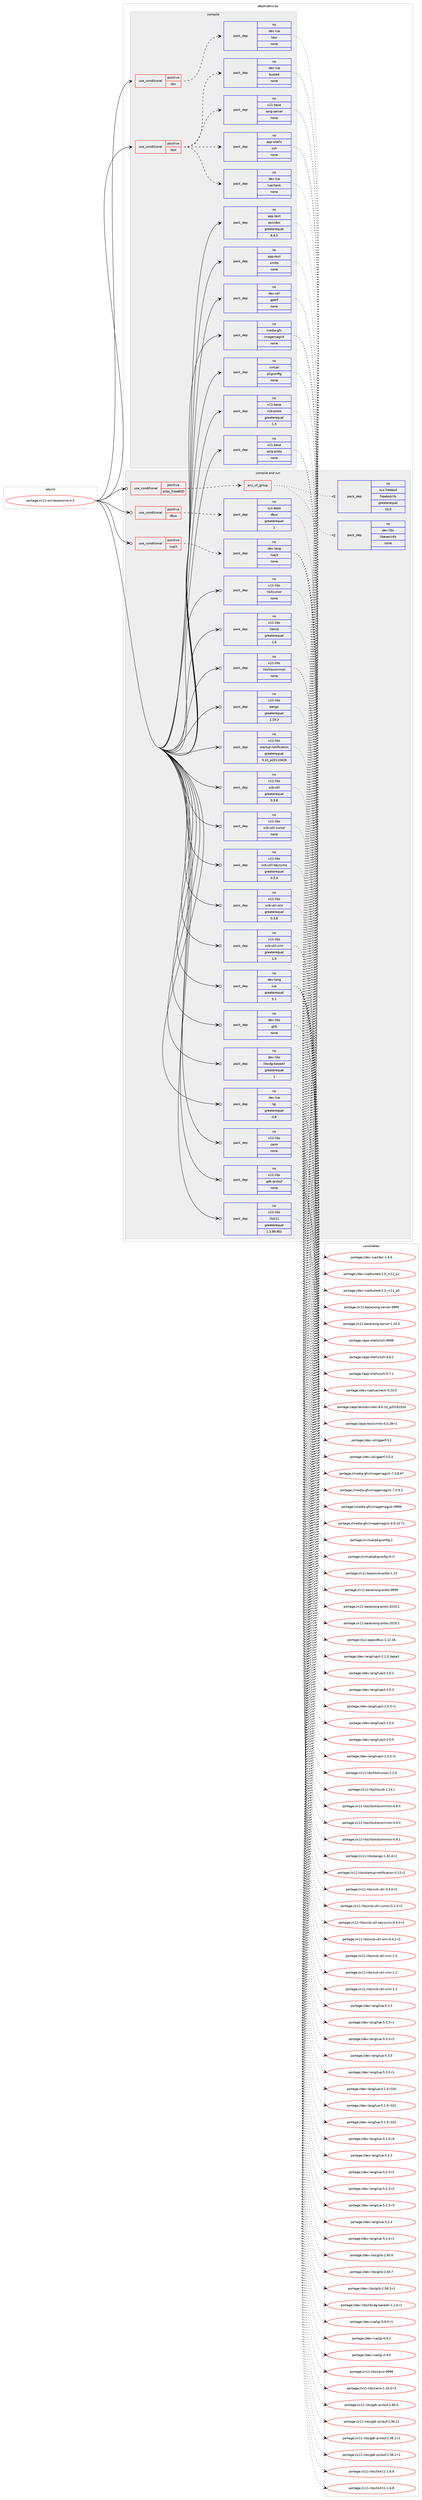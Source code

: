 digraph prolog {

# *************
# Graph options
# *************

newrank=true;
concentrate=true;
compound=true;
graph [rankdir=LR,fontname=Helvetica,fontsize=10,ranksep=1.5];#, ranksep=2.5, nodesep=0.2];
edge  [arrowhead=vee];
node  [fontname=Helvetica,fontsize=10];

# **********
# The ebuild
# **********

subgraph cluster_leftcol {
color=gray;
rank=same;
label=<<i>ebuild</i>>;
id [label="portage://x11-wm/awesome-4.3", color=red, width=4, href="../x11-wm/awesome-4.3.svg"];
}

# ****************
# The dependencies
# ****************

subgraph cluster_midcol {
color=gray;
label=<<i>dependencies</i>>;
subgraph cluster_compile {
fillcolor="#eeeeee";
style=filled;
label=<<i>compile</i>>;
subgraph cond109063 {
dependency458870 [label=<<TABLE BORDER="0" CELLBORDER="1" CELLSPACING="0" CELLPADDING="4"><TR><TD ROWSPAN="3" CELLPADDING="10">use_conditional</TD></TR><TR><TD>positive</TD></TR><TR><TD>doc</TD></TR></TABLE>>, shape=none, color=red];
subgraph pack341485 {
dependency458871 [label=<<TABLE BORDER="0" CELLBORDER="1" CELLSPACING="0" CELLPADDING="4" WIDTH="220"><TR><TD ROWSPAN="6" CELLPADDING="30">pack_dep</TD></TR><TR><TD WIDTH="110">no</TD></TR><TR><TD>dev-lua</TD></TR><TR><TD>ldoc</TD></TR><TR><TD>none</TD></TR><TR><TD></TD></TR></TABLE>>, shape=none, color=blue];
}
dependency458870:e -> dependency458871:w [weight=20,style="dashed",arrowhead="vee"];
}
id:e -> dependency458870:w [weight=20,style="solid",arrowhead="vee"];
subgraph cond109064 {
dependency458872 [label=<<TABLE BORDER="0" CELLBORDER="1" CELLSPACING="0" CELLPADDING="4"><TR><TD ROWSPAN="3" CELLPADDING="10">use_conditional</TD></TR><TR><TD>positive</TD></TR><TR><TD>test</TD></TR></TABLE>>, shape=none, color=red];
subgraph pack341486 {
dependency458873 [label=<<TABLE BORDER="0" CELLBORDER="1" CELLSPACING="0" CELLPADDING="4" WIDTH="220"><TR><TD ROWSPAN="6" CELLPADDING="30">pack_dep</TD></TR><TR><TD WIDTH="110">no</TD></TR><TR><TD>app-shells</TD></TR><TR><TD>zsh</TD></TR><TR><TD>none</TD></TR><TR><TD></TD></TR></TABLE>>, shape=none, color=blue];
}
dependency458872:e -> dependency458873:w [weight=20,style="dashed",arrowhead="vee"];
subgraph pack341487 {
dependency458874 [label=<<TABLE BORDER="0" CELLBORDER="1" CELLSPACING="0" CELLPADDING="4" WIDTH="220"><TR><TD ROWSPAN="6" CELLPADDING="30">pack_dep</TD></TR><TR><TD WIDTH="110">no</TD></TR><TR><TD>x11-base</TD></TR><TR><TD>xorg-server</TD></TR><TR><TD>none</TD></TR><TR><TD></TD></TR></TABLE>>, shape=none, color=blue];
}
dependency458872:e -> dependency458874:w [weight=20,style="dashed",arrowhead="vee"];
subgraph pack341488 {
dependency458875 [label=<<TABLE BORDER="0" CELLBORDER="1" CELLSPACING="0" CELLPADDING="4" WIDTH="220"><TR><TD ROWSPAN="6" CELLPADDING="30">pack_dep</TD></TR><TR><TD WIDTH="110">no</TD></TR><TR><TD>dev-lua</TD></TR><TR><TD>busted</TD></TR><TR><TD>none</TD></TR><TR><TD></TD></TR></TABLE>>, shape=none, color=blue];
}
dependency458872:e -> dependency458875:w [weight=20,style="dashed",arrowhead="vee"];
subgraph pack341489 {
dependency458876 [label=<<TABLE BORDER="0" CELLBORDER="1" CELLSPACING="0" CELLPADDING="4" WIDTH="220"><TR><TD ROWSPAN="6" CELLPADDING="30">pack_dep</TD></TR><TR><TD WIDTH="110">no</TD></TR><TR><TD>dev-lua</TD></TR><TR><TD>luacheck</TD></TR><TR><TD>none</TD></TR><TR><TD></TD></TR></TABLE>>, shape=none, color=blue];
}
dependency458872:e -> dependency458876:w [weight=20,style="dashed",arrowhead="vee"];
}
id:e -> dependency458872:w [weight=20,style="solid",arrowhead="vee"];
subgraph pack341490 {
dependency458877 [label=<<TABLE BORDER="0" CELLBORDER="1" CELLSPACING="0" CELLPADDING="4" WIDTH="220"><TR><TD ROWSPAN="6" CELLPADDING="30">pack_dep</TD></TR><TR><TD WIDTH="110">no</TD></TR><TR><TD>app-text</TD></TR><TR><TD>asciidoc</TD></TR><TR><TD>greaterequal</TD></TR><TR><TD>8.4.5</TD></TR></TABLE>>, shape=none, color=blue];
}
id:e -> dependency458877:w [weight=20,style="solid",arrowhead="vee"];
subgraph pack341491 {
dependency458878 [label=<<TABLE BORDER="0" CELLBORDER="1" CELLSPACING="0" CELLPADDING="4" WIDTH="220"><TR><TD ROWSPAN="6" CELLPADDING="30">pack_dep</TD></TR><TR><TD WIDTH="110">no</TD></TR><TR><TD>app-text</TD></TR><TR><TD>xmlto</TD></TR><TR><TD>none</TD></TR><TR><TD></TD></TR></TABLE>>, shape=none, color=blue];
}
id:e -> dependency458878:w [weight=20,style="solid",arrowhead="vee"];
subgraph pack341492 {
dependency458879 [label=<<TABLE BORDER="0" CELLBORDER="1" CELLSPACING="0" CELLPADDING="4" WIDTH="220"><TR><TD ROWSPAN="6" CELLPADDING="30">pack_dep</TD></TR><TR><TD WIDTH="110">no</TD></TR><TR><TD>dev-util</TD></TR><TR><TD>gperf</TD></TR><TR><TD>none</TD></TR><TR><TD></TD></TR></TABLE>>, shape=none, color=blue];
}
id:e -> dependency458879:w [weight=20,style="solid",arrowhead="vee"];
subgraph pack341493 {
dependency458880 [label=<<TABLE BORDER="0" CELLBORDER="1" CELLSPACING="0" CELLPADDING="4" WIDTH="220"><TR><TD ROWSPAN="6" CELLPADDING="30">pack_dep</TD></TR><TR><TD WIDTH="110">no</TD></TR><TR><TD>media-gfx</TD></TR><TR><TD>imagemagick</TD></TR><TR><TD>none</TD></TR><TR><TD></TD></TR></TABLE>>, shape=none, color=blue];
}
id:e -> dependency458880:w [weight=20,style="solid",arrowhead="vee"];
subgraph pack341494 {
dependency458881 [label=<<TABLE BORDER="0" CELLBORDER="1" CELLSPACING="0" CELLPADDING="4" WIDTH="220"><TR><TD ROWSPAN="6" CELLPADDING="30">pack_dep</TD></TR><TR><TD WIDTH="110">no</TD></TR><TR><TD>virtual</TD></TR><TR><TD>pkgconfig</TD></TR><TR><TD>none</TD></TR><TR><TD></TD></TR></TABLE>>, shape=none, color=blue];
}
id:e -> dependency458881:w [weight=20,style="solid",arrowhead="vee"];
subgraph pack341495 {
dependency458882 [label=<<TABLE BORDER="0" CELLBORDER="1" CELLSPACING="0" CELLPADDING="4" WIDTH="220"><TR><TD ROWSPAN="6" CELLPADDING="30">pack_dep</TD></TR><TR><TD WIDTH="110">no</TD></TR><TR><TD>x11-base</TD></TR><TR><TD>xcb-proto</TD></TR><TR><TD>greaterequal</TD></TR><TR><TD>1.5</TD></TR></TABLE>>, shape=none, color=blue];
}
id:e -> dependency458882:w [weight=20,style="solid",arrowhead="vee"];
subgraph pack341496 {
dependency458883 [label=<<TABLE BORDER="0" CELLBORDER="1" CELLSPACING="0" CELLPADDING="4" WIDTH="220"><TR><TD ROWSPAN="6" CELLPADDING="30">pack_dep</TD></TR><TR><TD WIDTH="110">no</TD></TR><TR><TD>x11-base</TD></TR><TR><TD>xorg-proto</TD></TR><TR><TD>none</TD></TR><TR><TD></TD></TR></TABLE>>, shape=none, color=blue];
}
id:e -> dependency458883:w [weight=20,style="solid",arrowhead="vee"];
}
subgraph cluster_compileandrun {
fillcolor="#eeeeee";
style=filled;
label=<<i>compile and run</i>>;
subgraph cond109065 {
dependency458884 [label=<<TABLE BORDER="0" CELLBORDER="1" CELLSPACING="0" CELLPADDING="4"><TR><TD ROWSPAN="3" CELLPADDING="10">use_conditional</TD></TR><TR><TD>positive</TD></TR><TR><TD>dbus</TD></TR></TABLE>>, shape=none, color=red];
subgraph pack341497 {
dependency458885 [label=<<TABLE BORDER="0" CELLBORDER="1" CELLSPACING="0" CELLPADDING="4" WIDTH="220"><TR><TD ROWSPAN="6" CELLPADDING="30">pack_dep</TD></TR><TR><TD WIDTH="110">no</TD></TR><TR><TD>sys-apps</TD></TR><TR><TD>dbus</TD></TR><TR><TD>greaterequal</TD></TR><TR><TD>1</TD></TR></TABLE>>, shape=none, color=blue];
}
dependency458884:e -> dependency458885:w [weight=20,style="dashed",arrowhead="vee"];
}
id:e -> dependency458884:w [weight=20,style="solid",arrowhead="odotvee"];
subgraph cond109066 {
dependency458886 [label=<<TABLE BORDER="0" CELLBORDER="1" CELLSPACING="0" CELLPADDING="4"><TR><TD ROWSPAN="3" CELLPADDING="10">use_conditional</TD></TR><TR><TD>positive</TD></TR><TR><TD>elibc_FreeBSD</TD></TR></TABLE>>, shape=none, color=red];
subgraph any8026 {
dependency458887 [label=<<TABLE BORDER="0" CELLBORDER="1" CELLSPACING="0" CELLPADDING="4"><TR><TD CELLPADDING="10">any_of_group</TD></TR></TABLE>>, shape=none, color=red];subgraph pack341498 {
dependency458888 [label=<<TABLE BORDER="0" CELLBORDER="1" CELLSPACING="0" CELLPADDING="4" WIDTH="220"><TR><TD ROWSPAN="6" CELLPADDING="30">pack_dep</TD></TR><TR><TD WIDTH="110">no</TD></TR><TR><TD>dev-libs</TD></TR><TR><TD>libexecinfo</TD></TR><TR><TD>none</TD></TR><TR><TD></TD></TR></TABLE>>, shape=none, color=blue];
}
dependency458887:e -> dependency458888:w [weight=20,style="dotted",arrowhead="oinv"];
subgraph pack341499 {
dependency458889 [label=<<TABLE BORDER="0" CELLBORDER="1" CELLSPACING="0" CELLPADDING="4" WIDTH="220"><TR><TD ROWSPAN="6" CELLPADDING="30">pack_dep</TD></TR><TR><TD WIDTH="110">no</TD></TR><TR><TD>sys-freebsd</TD></TR><TR><TD>freebsd-lib</TD></TR><TR><TD>greaterequal</TD></TR><TR><TD>10.0</TD></TR></TABLE>>, shape=none, color=blue];
}
dependency458887:e -> dependency458889:w [weight=20,style="dotted",arrowhead="oinv"];
}
dependency458886:e -> dependency458887:w [weight=20,style="dashed",arrowhead="vee"];
}
id:e -> dependency458886:w [weight=20,style="solid",arrowhead="odotvee"];
subgraph cond109067 {
dependency458890 [label=<<TABLE BORDER="0" CELLBORDER="1" CELLSPACING="0" CELLPADDING="4"><TR><TD ROWSPAN="3" CELLPADDING="10">use_conditional</TD></TR><TR><TD>positive</TD></TR><TR><TD>luajit</TD></TR></TABLE>>, shape=none, color=red];
subgraph pack341500 {
dependency458891 [label=<<TABLE BORDER="0" CELLBORDER="1" CELLSPACING="0" CELLPADDING="4" WIDTH="220"><TR><TD ROWSPAN="6" CELLPADDING="30">pack_dep</TD></TR><TR><TD WIDTH="110">no</TD></TR><TR><TD>dev-lang</TD></TR><TR><TD>luajit</TD></TR><TR><TD>none</TD></TR><TR><TD></TD></TR></TABLE>>, shape=none, color=blue];
}
dependency458890:e -> dependency458891:w [weight=20,style="dashed",arrowhead="vee"];
}
id:e -> dependency458890:w [weight=20,style="solid",arrowhead="odotvee"];
subgraph pack341501 {
dependency458892 [label=<<TABLE BORDER="0" CELLBORDER="1" CELLSPACING="0" CELLPADDING="4" WIDTH="220"><TR><TD ROWSPAN="6" CELLPADDING="30">pack_dep</TD></TR><TR><TD WIDTH="110">no</TD></TR><TR><TD>dev-lang</TD></TR><TR><TD>lua</TD></TR><TR><TD>greaterequal</TD></TR><TR><TD>5.1</TD></TR></TABLE>>, shape=none, color=blue];
}
id:e -> dependency458892:w [weight=20,style="solid",arrowhead="odotvee"];
subgraph pack341502 {
dependency458893 [label=<<TABLE BORDER="0" CELLBORDER="1" CELLSPACING="0" CELLPADDING="4" WIDTH="220"><TR><TD ROWSPAN="6" CELLPADDING="30">pack_dep</TD></TR><TR><TD WIDTH="110">no</TD></TR><TR><TD>dev-libs</TD></TR><TR><TD>glib</TD></TR><TR><TD>none</TD></TR><TR><TD></TD></TR></TABLE>>, shape=none, color=blue];
}
id:e -> dependency458893:w [weight=20,style="solid",arrowhead="odotvee"];
subgraph pack341503 {
dependency458894 [label=<<TABLE BORDER="0" CELLBORDER="1" CELLSPACING="0" CELLPADDING="4" WIDTH="220"><TR><TD ROWSPAN="6" CELLPADDING="30">pack_dep</TD></TR><TR><TD WIDTH="110">no</TD></TR><TR><TD>dev-libs</TD></TR><TR><TD>libxdg-basedir</TD></TR><TR><TD>greaterequal</TD></TR><TR><TD>1</TD></TR></TABLE>>, shape=none, color=blue];
}
id:e -> dependency458894:w [weight=20,style="solid",arrowhead="odotvee"];
subgraph pack341504 {
dependency458895 [label=<<TABLE BORDER="0" CELLBORDER="1" CELLSPACING="0" CELLPADDING="4" WIDTH="220"><TR><TD ROWSPAN="6" CELLPADDING="30">pack_dep</TD></TR><TR><TD WIDTH="110">no</TD></TR><TR><TD>dev-lua</TD></TR><TR><TD>lgi</TD></TR><TR><TD>greaterequal</TD></TR><TR><TD>0.8</TD></TR></TABLE>>, shape=none, color=blue];
}
id:e -> dependency458895:w [weight=20,style="solid",arrowhead="odotvee"];
subgraph pack341505 {
dependency458896 [label=<<TABLE BORDER="0" CELLBORDER="1" CELLSPACING="0" CELLPADDING="4" WIDTH="220"><TR><TD ROWSPAN="6" CELLPADDING="30">pack_dep</TD></TR><TR><TD WIDTH="110">no</TD></TR><TR><TD>x11-libs</TD></TR><TR><TD>cairo</TD></TR><TR><TD>none</TD></TR><TR><TD></TD></TR></TABLE>>, shape=none, color=blue];
}
id:e -> dependency458896:w [weight=20,style="solid",arrowhead="odotvee"];
subgraph pack341506 {
dependency458897 [label=<<TABLE BORDER="0" CELLBORDER="1" CELLSPACING="0" CELLPADDING="4" WIDTH="220"><TR><TD ROWSPAN="6" CELLPADDING="30">pack_dep</TD></TR><TR><TD WIDTH="110">no</TD></TR><TR><TD>x11-libs</TD></TR><TR><TD>gdk-pixbuf</TD></TR><TR><TD>none</TD></TR><TR><TD></TD></TR></TABLE>>, shape=none, color=blue];
}
id:e -> dependency458897:w [weight=20,style="solid",arrowhead="odotvee"];
subgraph pack341507 {
dependency458898 [label=<<TABLE BORDER="0" CELLBORDER="1" CELLSPACING="0" CELLPADDING="4" WIDTH="220"><TR><TD ROWSPAN="6" CELLPADDING="30">pack_dep</TD></TR><TR><TD WIDTH="110">no</TD></TR><TR><TD>x11-libs</TD></TR><TR><TD>libX11</TD></TR><TR><TD>greaterequal</TD></TR><TR><TD>1.3.99.901</TD></TR></TABLE>>, shape=none, color=blue];
}
id:e -> dependency458898:w [weight=20,style="solid",arrowhead="odotvee"];
subgraph pack341508 {
dependency458899 [label=<<TABLE BORDER="0" CELLBORDER="1" CELLSPACING="0" CELLPADDING="4" WIDTH="220"><TR><TD ROWSPAN="6" CELLPADDING="30">pack_dep</TD></TR><TR><TD WIDTH="110">no</TD></TR><TR><TD>x11-libs</TD></TR><TR><TD>libXcursor</TD></TR><TR><TD>none</TD></TR><TR><TD></TD></TR></TABLE>>, shape=none, color=blue];
}
id:e -> dependency458899:w [weight=20,style="solid",arrowhead="odotvee"];
subgraph pack341509 {
dependency458900 [label=<<TABLE BORDER="0" CELLBORDER="1" CELLSPACING="0" CELLPADDING="4" WIDTH="220"><TR><TD ROWSPAN="6" CELLPADDING="30">pack_dep</TD></TR><TR><TD WIDTH="110">no</TD></TR><TR><TD>x11-libs</TD></TR><TR><TD>libxcb</TD></TR><TR><TD>greaterequal</TD></TR><TR><TD>1.6</TD></TR></TABLE>>, shape=none, color=blue];
}
id:e -> dependency458900:w [weight=20,style="solid",arrowhead="odotvee"];
subgraph pack341510 {
dependency458901 [label=<<TABLE BORDER="0" CELLBORDER="1" CELLSPACING="0" CELLPADDING="4" WIDTH="220"><TR><TD ROWSPAN="6" CELLPADDING="30">pack_dep</TD></TR><TR><TD WIDTH="110">no</TD></TR><TR><TD>x11-libs</TD></TR><TR><TD>libxkbcommon</TD></TR><TR><TD>none</TD></TR><TR><TD></TD></TR></TABLE>>, shape=none, color=blue];
}
id:e -> dependency458901:w [weight=20,style="solid",arrowhead="odotvee"];
subgraph pack341511 {
dependency458902 [label=<<TABLE BORDER="0" CELLBORDER="1" CELLSPACING="0" CELLPADDING="4" WIDTH="220"><TR><TD ROWSPAN="6" CELLPADDING="30">pack_dep</TD></TR><TR><TD WIDTH="110">no</TD></TR><TR><TD>x11-libs</TD></TR><TR><TD>pango</TD></TR><TR><TD>greaterequal</TD></TR><TR><TD>1.19.3</TD></TR></TABLE>>, shape=none, color=blue];
}
id:e -> dependency458902:w [weight=20,style="solid",arrowhead="odotvee"];
subgraph pack341512 {
dependency458903 [label=<<TABLE BORDER="0" CELLBORDER="1" CELLSPACING="0" CELLPADDING="4" WIDTH="220"><TR><TD ROWSPAN="6" CELLPADDING="30">pack_dep</TD></TR><TR><TD WIDTH="110">no</TD></TR><TR><TD>x11-libs</TD></TR><TR><TD>startup-notification</TD></TR><TR><TD>greaterequal</TD></TR><TR><TD>0.10_p20110426</TD></TR></TABLE>>, shape=none, color=blue];
}
id:e -> dependency458903:w [weight=20,style="solid",arrowhead="odotvee"];
subgraph pack341513 {
dependency458904 [label=<<TABLE BORDER="0" CELLBORDER="1" CELLSPACING="0" CELLPADDING="4" WIDTH="220"><TR><TD ROWSPAN="6" CELLPADDING="30">pack_dep</TD></TR><TR><TD WIDTH="110">no</TD></TR><TR><TD>x11-libs</TD></TR><TR><TD>xcb-util</TD></TR><TR><TD>greaterequal</TD></TR><TR><TD>0.3.8</TD></TR></TABLE>>, shape=none, color=blue];
}
id:e -> dependency458904:w [weight=20,style="solid",arrowhead="odotvee"];
subgraph pack341514 {
dependency458905 [label=<<TABLE BORDER="0" CELLBORDER="1" CELLSPACING="0" CELLPADDING="4" WIDTH="220"><TR><TD ROWSPAN="6" CELLPADDING="30">pack_dep</TD></TR><TR><TD WIDTH="110">no</TD></TR><TR><TD>x11-libs</TD></TR><TR><TD>xcb-util-cursor</TD></TR><TR><TD>none</TD></TR><TR><TD></TD></TR></TABLE>>, shape=none, color=blue];
}
id:e -> dependency458905:w [weight=20,style="solid",arrowhead="odotvee"];
subgraph pack341515 {
dependency458906 [label=<<TABLE BORDER="0" CELLBORDER="1" CELLSPACING="0" CELLPADDING="4" WIDTH="220"><TR><TD ROWSPAN="6" CELLPADDING="30">pack_dep</TD></TR><TR><TD WIDTH="110">no</TD></TR><TR><TD>x11-libs</TD></TR><TR><TD>xcb-util-keysyms</TD></TR><TR><TD>greaterequal</TD></TR><TR><TD>0.3.4</TD></TR></TABLE>>, shape=none, color=blue];
}
id:e -> dependency458906:w [weight=20,style="solid",arrowhead="odotvee"];
subgraph pack341516 {
dependency458907 [label=<<TABLE BORDER="0" CELLBORDER="1" CELLSPACING="0" CELLPADDING="4" WIDTH="220"><TR><TD ROWSPAN="6" CELLPADDING="30">pack_dep</TD></TR><TR><TD WIDTH="110">no</TD></TR><TR><TD>x11-libs</TD></TR><TR><TD>xcb-util-wm</TD></TR><TR><TD>greaterequal</TD></TR><TR><TD>0.3.8</TD></TR></TABLE>>, shape=none, color=blue];
}
id:e -> dependency458907:w [weight=20,style="solid",arrowhead="odotvee"];
subgraph pack341517 {
dependency458908 [label=<<TABLE BORDER="0" CELLBORDER="1" CELLSPACING="0" CELLPADDING="4" WIDTH="220"><TR><TD ROWSPAN="6" CELLPADDING="30">pack_dep</TD></TR><TR><TD WIDTH="110">no</TD></TR><TR><TD>x11-libs</TD></TR><TR><TD>xcb-util-xrm</TD></TR><TR><TD>greaterequal</TD></TR><TR><TD>1.0</TD></TR></TABLE>>, shape=none, color=blue];
}
id:e -> dependency458908:w [weight=20,style="solid",arrowhead="odotvee"];
}
subgraph cluster_run {
fillcolor="#eeeeee";
style=filled;
label=<<i>run</i>>;
}
}

# **************
# The candidates
# **************

subgraph cluster_choices {
rank=same;
color=gray;
label=<<i>candidates</i>>;

subgraph choice341485 {
color=black;
nodesep=1;
choiceportage10010111845108117974710810011199454946524654 [label="portage://dev-lua/ldoc-1.4.6", color=red, width=4,href="../dev-lua/ldoc-1.4.6.svg"];
dependency458871:e -> choiceportage10010111845108117974710810011199454946524654:w [style=dotted,weight="100"];
}
subgraph choice341486 {
color=black;
nodesep=1;
choiceportage971121124511510410110810811547122115104455346544650 [label="portage://app-shells/zsh-5.6.2", color=red, width=4,href="../app-shells/zsh-5.6.2.svg"];
choiceportage971121124511510410110810811547122115104455346554649 [label="portage://app-shells/zsh-5.7.1", color=red, width=4,href="../app-shells/zsh-5.7.1.svg"];
choiceportage9711211245115104101108108115471221151044557575757 [label="portage://app-shells/zsh-9999", color=red, width=4,href="../app-shells/zsh-9999.svg"];
dependency458873:e -> choiceportage971121124511510410110810811547122115104455346544650:w [style=dotted,weight="100"];
dependency458873:e -> choiceportage971121124511510410110810811547122115104455346554649:w [style=dotted,weight="100"];
dependency458873:e -> choiceportage9711211245115104101108108115471221151044557575757:w [style=dotted,weight="100"];
}
subgraph choice341487 {
color=black;
nodesep=1;
choiceportage1204949459897115101471201111141034511510111411810111445494650484653 [label="portage://x11-base/xorg-server-1.20.5", color=red, width=4,href="../x11-base/xorg-server-1.20.5.svg"];
choiceportage120494945989711510147120111114103451151011141181011144557575757 [label="portage://x11-base/xorg-server-9999", color=red, width=4,href="../x11-base/xorg-server-9999.svg"];
dependency458874:e -> choiceportage1204949459897115101471201111141034511510111411810111445494650484653:w [style=dotted,weight="100"];
dependency458874:e -> choiceportage120494945989711510147120111114103451151011141181011144557575757:w [style=dotted,weight="100"];
}
subgraph choice341488 {
color=black;
nodesep=1;
choiceportage1001011184510811797479811711511610110045504648951149949499511248 [label="portage://dev-lua/busted-2.0_rc11_p0", color=red, width=4,href="../dev-lua/busted-2.0_rc11_p0.svg"];
choiceportage1001011184510811797479811711511610110045504648951149949509511249 [label="portage://dev-lua/busted-2.0_rc12_p1", color=red, width=4,href="../dev-lua/busted-2.0_rc12_p1.svg"];
dependency458875:e -> choiceportage1001011184510811797479811711511610110045504648951149949499511248:w [style=dotted,weight="100"];
dependency458875:e -> choiceportage1001011184510811797479811711511610110045504648951149949509511249:w [style=dotted,weight="100"];
}
subgraph choice341489 {
color=black;
nodesep=1;
choiceportage10010111845108117974710811797991041019910745484650484648 [label="portage://dev-lua/luacheck-0.20.0", color=red, width=4,href="../dev-lua/luacheck-0.20.0.svg"];
dependency458876:e -> choiceportage10010111845108117974710811797991041019910745484650484648:w [style=dotted,weight="100"];
}
subgraph choice341490 {
color=black;
nodesep=1;
choiceportage97112112451161011201164797115991051051001119945564654464948951125048495649484954 [label="portage://app-text/asciidoc-8.6.10_p20181016", color=red, width=4,href="../app-text/asciidoc-8.6.10_p20181016.svg"];
dependency458877:e -> choiceportage97112112451161011201164797115991051051001119945564654464948951125048495649484954:w [style=dotted,weight="100"];
}
subgraph choice341491 {
color=black;
nodesep=1;
choiceportage971121124511610112011647120109108116111454846484650564511449 [label="portage://app-text/xmlto-0.0.28-r1", color=red, width=4,href="../app-text/xmlto-0.0.28-r1.svg"];
dependency458878:e -> choiceportage971121124511610112011647120109108116111454846484650564511449:w [style=dotted,weight="100"];
}
subgraph choice341492 {
color=black;
nodesep=1;
choiceportage1001011184511711610510847103112101114102455146484652 [label="portage://dev-util/gperf-3.0.4", color=red, width=4,href="../dev-util/gperf-3.0.4.svg"];
choiceportage100101118451171161051084710311210111410245514649 [label="portage://dev-util/gperf-3.1", color=red, width=4,href="../dev-util/gperf-3.1.svg"];
dependency458879:e -> choiceportage1001011184511711610510847103112101114102455146484652:w [style=dotted,weight="100"];
dependency458879:e -> choiceportage100101118451171161051084710311210111410245514649:w [style=dotted,weight="100"];
}
subgraph choice341493 {
color=black;
nodesep=1;
choiceportage10910110010597451031021204710510997103101109971031059910745544657464948465549 [label="portage://media-gfx/imagemagick-6.9.10.71", color=red, width=4,href="../media-gfx/imagemagick-6.9.10.71.svg"];
choiceportage109101100105974510310212047105109971031011099710310599107455546484656465455 [label="portage://media-gfx/imagemagick-7.0.8.67", color=red, width=4,href="../media-gfx/imagemagick-7.0.8.67.svg"];
choiceportage1091011001059745103102120471051099710310110997103105991074555464846574650 [label="portage://media-gfx/imagemagick-7.0.9.2", color=red, width=4,href="../media-gfx/imagemagick-7.0.9.2.svg"];
choiceportage1091011001059745103102120471051099710310110997103105991074557575757 [label="portage://media-gfx/imagemagick-9999", color=red, width=4,href="../media-gfx/imagemagick-9999.svg"];
dependency458880:e -> choiceportage10910110010597451031021204710510997103101109971031059910745544657464948465549:w [style=dotted,weight="100"];
dependency458880:e -> choiceportage109101100105974510310212047105109971031011099710310599107455546484656465455:w [style=dotted,weight="100"];
dependency458880:e -> choiceportage1091011001059745103102120471051099710310110997103105991074555464846574650:w [style=dotted,weight="100"];
dependency458880:e -> choiceportage1091011001059745103102120471051099710310110997103105991074557575757:w [style=dotted,weight="100"];
}
subgraph choice341494 {
color=black;
nodesep=1;
choiceportage11810511411611797108471121071039911111010210510345484511449 [label="portage://virtual/pkgconfig-0-r1", color=red, width=4,href="../virtual/pkgconfig-0-r1.svg"];
choiceportage1181051141161179710847112107103991111101021051034549 [label="portage://virtual/pkgconfig-1", color=red, width=4,href="../virtual/pkgconfig-1.svg"];
dependency458881:e -> choiceportage11810511411611797108471121071039911111010210510345484511449:w [style=dotted,weight="100"];
dependency458881:e -> choiceportage1181051141161179710847112107103991111101021051034549:w [style=dotted,weight="100"];
}
subgraph choice341495 {
color=black;
nodesep=1;
choiceportage1204949459897115101471209998451121141111161114549464951 [label="portage://x11-base/xcb-proto-1.13", color=red, width=4,href="../x11-base/xcb-proto-1.13.svg"];
dependency458882:e -> choiceportage1204949459897115101471209998451121141111161114549464951:w [style=dotted,weight="100"];
}
subgraph choice341496 {
color=black;
nodesep=1;
choiceportage1204949459897115101471201111141034511211411111611145504849574649 [label="portage://x11-base/xorg-proto-2019.1", color=red, width=4,href="../x11-base/xorg-proto-2019.1.svg"];
choiceportage1204949459897115101471201111141034511211411111611145504849574650 [label="portage://x11-base/xorg-proto-2019.2", color=red, width=4,href="../x11-base/xorg-proto-2019.2.svg"];
choiceportage120494945989711510147120111114103451121141111161114557575757 [label="portage://x11-base/xorg-proto-9999", color=red, width=4,href="../x11-base/xorg-proto-9999.svg"];
dependency458883:e -> choiceportage1204949459897115101471201111141034511211411111611145504849574649:w [style=dotted,weight="100"];
dependency458883:e -> choiceportage1204949459897115101471201111141034511211411111611145504849574650:w [style=dotted,weight="100"];
dependency458883:e -> choiceportage120494945989711510147120111114103451121141111161114557575757:w [style=dotted,weight="100"];
}
subgraph choice341497 {
color=black;
nodesep=1;
choiceportage115121115459711211211547100981171154549464950464954 [label="portage://sys-apps/dbus-1.12.16", color=red, width=4,href="../sys-apps/dbus-1.12.16.svg"];
dependency458885:e -> choiceportage115121115459711211211547100981171154549464950464954:w [style=dotted,weight="100"];
}
subgraph choice341498 {
color=black;
nodesep=1;
}
subgraph choice341499 {
color=black;
nodesep=1;
}
subgraph choice341500 {
color=black;
nodesep=1;
choiceportage10010111845108971101034710811797106105116455046484650 [label="portage://dev-lang/luajit-2.0.2", color=red, width=4,href="../dev-lang/luajit-2.0.2.svg"];
choiceportage10010111845108971101034710811797106105116455046484651 [label="portage://dev-lang/luajit-2.0.3", color=red, width=4,href="../dev-lang/luajit-2.0.3.svg"];
choiceportage100101118451089711010347108117971061051164550464846514511449 [label="portage://dev-lang/luajit-2.0.3-r1", color=red, width=4,href="../dev-lang/luajit-2.0.3-r1.svg"];
choiceportage10010111845108971101034710811797106105116455046484652 [label="portage://dev-lang/luajit-2.0.4", color=red, width=4,href="../dev-lang/luajit-2.0.4.svg"];
choiceportage10010111845108971101034710811797106105116455046484653 [label="portage://dev-lang/luajit-2.0.5", color=red, width=4,href="../dev-lang/luajit-2.0.5.svg"];
choiceportage100101118451089711010347108117971061051164550464846534511449 [label="portage://dev-lang/luajit-2.0.5-r1", color=red, width=4,href="../dev-lang/luajit-2.0.5-r1.svg"];
choiceportage1001011184510897110103471081179710610511645504649464895981011169751 [label="portage://dev-lang/luajit-2.1.0_beta3", color=red, width=4,href="../dev-lang/luajit-2.1.0_beta3.svg"];
dependency458891:e -> choiceportage10010111845108971101034710811797106105116455046484650:w [style=dotted,weight="100"];
dependency458891:e -> choiceportage10010111845108971101034710811797106105116455046484651:w [style=dotted,weight="100"];
dependency458891:e -> choiceportage100101118451089711010347108117971061051164550464846514511449:w [style=dotted,weight="100"];
dependency458891:e -> choiceportage10010111845108971101034710811797106105116455046484652:w [style=dotted,weight="100"];
dependency458891:e -> choiceportage10010111845108971101034710811797106105116455046484653:w [style=dotted,weight="100"];
dependency458891:e -> choiceportage100101118451089711010347108117971061051164550464846534511449:w [style=dotted,weight="100"];
dependency458891:e -> choiceportage1001011184510897110103471081179710610511645504649464895981011169751:w [style=dotted,weight="100"];
}
subgraph choice341501 {
color=black;
nodesep=1;
choiceportage1001011184510897110103471081179745534649465345114494848 [label="portage://dev-lang/lua-5.1.5-r100", color=red, width=4,href="../dev-lang/lua-5.1.5-r100.svg"];
choiceportage1001011184510897110103471081179745534649465345114494849 [label="portage://dev-lang/lua-5.1.5-r101", color=red, width=4,href="../dev-lang/lua-5.1.5-r101.svg"];
choiceportage1001011184510897110103471081179745534649465345114494850 [label="portage://dev-lang/lua-5.1.5-r102", color=red, width=4,href="../dev-lang/lua-5.1.5-r102.svg"];
choiceportage100101118451089711010347108117974553464946534511452 [label="portage://dev-lang/lua-5.1.5-r4", color=red, width=4,href="../dev-lang/lua-5.1.5-r4.svg"];
choiceportage10010111845108971101034710811797455346504651 [label="portage://dev-lang/lua-5.2.3", color=red, width=4,href="../dev-lang/lua-5.2.3.svg"];
choiceportage100101118451089711010347108117974553465046514511449 [label="portage://dev-lang/lua-5.2.3-r1", color=red, width=4,href="../dev-lang/lua-5.2.3-r1.svg"];
choiceportage100101118451089711010347108117974553465046514511450 [label="portage://dev-lang/lua-5.2.3-r2", color=red, width=4,href="../dev-lang/lua-5.2.3-r2.svg"];
choiceportage100101118451089711010347108117974553465046514511451 [label="portage://dev-lang/lua-5.2.3-r3", color=red, width=4,href="../dev-lang/lua-5.2.3-r3.svg"];
choiceportage10010111845108971101034710811797455346504652 [label="portage://dev-lang/lua-5.2.4", color=red, width=4,href="../dev-lang/lua-5.2.4.svg"];
choiceportage100101118451089711010347108117974553465046524511449 [label="portage://dev-lang/lua-5.2.4-r1", color=red, width=4,href="../dev-lang/lua-5.2.4-r1.svg"];
choiceportage10010111845108971101034710811797455346514651 [label="portage://dev-lang/lua-5.3.3", color=red, width=4,href="../dev-lang/lua-5.3.3.svg"];
choiceportage100101118451089711010347108117974553465146514511449 [label="portage://dev-lang/lua-5.3.3-r1", color=red, width=4,href="../dev-lang/lua-5.3.3-r1.svg"];
choiceportage100101118451089711010347108117974553465146514511450 [label="portage://dev-lang/lua-5.3.3-r2", color=red, width=4,href="../dev-lang/lua-5.3.3-r2.svg"];
choiceportage10010111845108971101034710811797455346514653 [label="portage://dev-lang/lua-5.3.5", color=red, width=4,href="../dev-lang/lua-5.3.5.svg"];
choiceportage100101118451089711010347108117974553465146534511449 [label="portage://dev-lang/lua-5.3.5-r1", color=red, width=4,href="../dev-lang/lua-5.3.5-r1.svg"];
dependency458892:e -> choiceportage1001011184510897110103471081179745534649465345114494848:w [style=dotted,weight="100"];
dependency458892:e -> choiceportage1001011184510897110103471081179745534649465345114494849:w [style=dotted,weight="100"];
dependency458892:e -> choiceportage1001011184510897110103471081179745534649465345114494850:w [style=dotted,weight="100"];
dependency458892:e -> choiceportage100101118451089711010347108117974553464946534511452:w [style=dotted,weight="100"];
dependency458892:e -> choiceportage10010111845108971101034710811797455346504651:w [style=dotted,weight="100"];
dependency458892:e -> choiceportage100101118451089711010347108117974553465046514511449:w [style=dotted,weight="100"];
dependency458892:e -> choiceportage100101118451089711010347108117974553465046514511450:w [style=dotted,weight="100"];
dependency458892:e -> choiceportage100101118451089711010347108117974553465046514511451:w [style=dotted,weight="100"];
dependency458892:e -> choiceportage10010111845108971101034710811797455346504652:w [style=dotted,weight="100"];
dependency458892:e -> choiceportage100101118451089711010347108117974553465046524511449:w [style=dotted,weight="100"];
dependency458892:e -> choiceportage10010111845108971101034710811797455346514651:w [style=dotted,weight="100"];
dependency458892:e -> choiceportage100101118451089711010347108117974553465146514511449:w [style=dotted,weight="100"];
dependency458892:e -> choiceportage100101118451089711010347108117974553465146514511450:w [style=dotted,weight="100"];
dependency458892:e -> choiceportage10010111845108971101034710811797455346514653:w [style=dotted,weight="100"];
dependency458892:e -> choiceportage100101118451089711010347108117974553465146534511449:w [style=dotted,weight="100"];
}
subgraph choice341502 {
color=black;
nodesep=1;
choiceportage10010111845108105981154710310810598455046535646514511449 [label="portage://dev-libs/glib-2.58.3-r1", color=red, width=4,href="../dev-libs/glib-2.58.3-r1.svg"];
choiceportage1001011184510810598115471031081059845504654484654 [label="portage://dev-libs/glib-2.60.6", color=red, width=4,href="../dev-libs/glib-2.60.6.svg"];
choiceportage1001011184510810598115471031081059845504654484655 [label="portage://dev-libs/glib-2.60.7", color=red, width=4,href="../dev-libs/glib-2.60.7.svg"];
dependency458893:e -> choiceportage10010111845108105981154710310810598455046535646514511449:w [style=dotted,weight="100"];
dependency458893:e -> choiceportage1001011184510810598115471031081059845504654484654:w [style=dotted,weight="100"];
dependency458893:e -> choiceportage1001011184510810598115471031081059845504654484655:w [style=dotted,weight="100"];
}
subgraph choice341503 {
color=black;
nodesep=1;
choiceportage100101118451081059811547108105981201001034598971151011001051144549465046484511449 [label="portage://dev-libs/libxdg-basedir-1.2.0-r1", color=red, width=4,href="../dev-libs/libxdg-basedir-1.2.0-r1.svg"];
dependency458894:e -> choiceportage100101118451081059811547108105981201001034598971151011001051144549465046484511449:w [style=dotted,weight="100"];
}
subgraph choice341504 {
color=black;
nodesep=1;
choiceportage100101118451081179747108103105454846574648 [label="portage://dev-lua/lgi-0.9.0", color=red, width=4,href="../dev-lua/lgi-0.9.0.svg"];
choiceportage1001011184510811797471081031054548465746484511449 [label="portage://dev-lua/lgi-0.9.0-r1", color=red, width=4,href="../dev-lua/lgi-0.9.0-r1.svg"];
choiceportage100101118451081179747108103105454846574650 [label="portage://dev-lua/lgi-0.9.2", color=red, width=4,href="../dev-lua/lgi-0.9.2.svg"];
dependency458895:e -> choiceportage100101118451081179747108103105454846574648:w [style=dotted,weight="100"];
dependency458895:e -> choiceportage1001011184510811797471081031054548465746484511449:w [style=dotted,weight="100"];
dependency458895:e -> choiceportage100101118451081179747108103105454846574650:w [style=dotted,weight="100"];
}
subgraph choice341505 {
color=black;
nodesep=1;
choiceportage12049494510810598115479997105114111454946495446484511451 [label="portage://x11-libs/cairo-1.16.0-r3", color=red, width=4,href="../x11-libs/cairo-1.16.0-r3.svg"];
choiceportage120494945108105981154799971051141114557575757 [label="portage://x11-libs/cairo-9999", color=red, width=4,href="../x11-libs/cairo-9999.svg"];
dependency458896:e -> choiceportage12049494510810598115479997105114111454946495446484511451:w [style=dotted,weight="100"];
dependency458896:e -> choiceportage120494945108105981154799971051141114557575757:w [style=dotted,weight="100"];
}
subgraph choice341506 {
color=black;
nodesep=1;
choiceportage120494945108105981154710310010745112105120981171024550465154464950 [label="portage://x11-libs/gdk-pixbuf-2.36.12", color=red, width=4,href="../x11-libs/gdk-pixbuf-2.36.12.svg"];
choiceportage12049494510810598115471031001074511210512098117102455046515646494511449 [label="portage://x11-libs/gdk-pixbuf-2.38.1-r1", color=red, width=4,href="../x11-libs/gdk-pixbuf-2.38.1-r1.svg"];
choiceportage12049494510810598115471031001074511210512098117102455046515646504511449 [label="portage://x11-libs/gdk-pixbuf-2.38.2-r1", color=red, width=4,href="../x11-libs/gdk-pixbuf-2.38.2-r1.svg"];
choiceportage1204949451081059811547103100107451121051209811710245504652484648 [label="portage://x11-libs/gdk-pixbuf-2.40.0", color=red, width=4,href="../x11-libs/gdk-pixbuf-2.40.0.svg"];
dependency458897:e -> choiceportage120494945108105981154710310010745112105120981171024550465154464950:w [style=dotted,weight="100"];
dependency458897:e -> choiceportage12049494510810598115471031001074511210512098117102455046515646494511449:w [style=dotted,weight="100"];
dependency458897:e -> choiceportage12049494510810598115471031001074511210512098117102455046515646504511449:w [style=dotted,weight="100"];
dependency458897:e -> choiceportage1204949451081059811547103100107451121051209811710245504652484648:w [style=dotted,weight="100"];
}
subgraph choice341507 {
color=black;
nodesep=1;
choiceportage120494945108105981154710810598884949454946544656 [label="portage://x11-libs/libX11-1.6.8", color=red, width=4,href="../x11-libs/libX11-1.6.8.svg"];
choiceportage120494945108105981154710810598884949454946544657 [label="portage://x11-libs/libX11-1.6.9", color=red, width=4,href="../x11-libs/libX11-1.6.9.svg"];
dependency458898:e -> choiceportage120494945108105981154710810598884949454946544656:w [style=dotted,weight="100"];
dependency458898:e -> choiceportage120494945108105981154710810598884949454946544657:w [style=dotted,weight="100"];
}
subgraph choice341508 {
color=black;
nodesep=1;
choiceportage1204949451081059811547108105988899117114115111114454946504648 [label="portage://x11-libs/libXcursor-1.2.0", color=red, width=4,href="../x11-libs/libXcursor-1.2.0.svg"];
dependency458899:e -> choiceportage1204949451081059811547108105988899117114115111114454946504648:w [style=dotted,weight="100"];
}
subgraph choice341509 {
color=black;
nodesep=1;
choiceportage120494945108105981154710810598120999845494649514649 [label="portage://x11-libs/libxcb-1.13.1", color=red, width=4,href="../x11-libs/libxcb-1.13.1.svg"];
dependency458900:e -> choiceportage120494945108105981154710810598120999845494649514649:w [style=dotted,weight="100"];
}
subgraph choice341510 {
color=black;
nodesep=1;
choiceportage1204949451081059811547108105981201079899111109109111110454846564652 [label="portage://x11-libs/libxkbcommon-0.8.4", color=red, width=4,href="../x11-libs/libxkbcommon-0.8.4.svg"];
choiceportage1204949451081059811547108105981201079899111109109111110454846574648 [label="portage://x11-libs/libxkbcommon-0.9.0", color=red, width=4,href="../x11-libs/libxkbcommon-0.9.0.svg"];
choiceportage1204949451081059811547108105981201079899111109109111110454846574649 [label="portage://x11-libs/libxkbcommon-0.9.1", color=red, width=4,href="../x11-libs/libxkbcommon-0.9.1.svg"];
dependency458901:e -> choiceportage1204949451081059811547108105981201079899111109109111110454846564652:w [style=dotted,weight="100"];
dependency458901:e -> choiceportage1204949451081059811547108105981201079899111109109111110454846574648:w [style=dotted,weight="100"];
dependency458901:e -> choiceportage1204949451081059811547108105981201079899111109109111110454846574649:w [style=dotted,weight="100"];
}
subgraph choice341511 {
color=black;
nodesep=1;
choiceportage120494945108105981154711297110103111454946525046524511450 [label="portage://x11-libs/pango-1.42.4-r2", color=red, width=4,href="../x11-libs/pango-1.42.4-r2.svg"];
dependency458902:e -> choiceportage120494945108105981154711297110103111454946525046524511450:w [style=dotted,weight="100"];
}
subgraph choice341512 {
color=black;
nodesep=1;
choiceportage12049494510810598115471151169711411611711245110111116105102105999711610511111045484649504511449 [label="portage://x11-libs/startup-notification-0.12-r1", color=red, width=4,href="../x11-libs/startup-notification-0.12-r1.svg"];
dependency458903:e -> choiceportage12049494510810598115471151169711411611711245110111116105102105999711610511111045484649504511449:w [style=dotted,weight="100"];
}
subgraph choice341513 {
color=black;
nodesep=1;
choiceportage12049494510810598115471209998451171161051084548465246484511449 [label="portage://x11-libs/xcb-util-0.4.0-r1", color=red, width=4,href="../x11-libs/xcb-util-0.4.0-r1.svg"];
dependency458904:e -> choiceportage12049494510810598115471209998451171161051084548465246484511449:w [style=dotted,weight="100"];
}
subgraph choice341514 {
color=black;
nodesep=1;
choiceportage120494945108105981154712099984511711610510845991171141151111144548464946514511450 [label="portage://x11-libs/xcb-util-cursor-0.1.3-r2", color=red, width=4,href="../x11-libs/xcb-util-cursor-0.1.3-r2.svg"];
dependency458905:e -> choiceportage120494945108105981154712099984511711610510845991171141151111144548464946514511450:w [style=dotted,weight="100"];
}
subgraph choice341515 {
color=black;
nodesep=1;
choiceportage1204949451081059811547120999845117116105108451071011211151211091154548465246484511449 [label="portage://x11-libs/xcb-util-keysyms-0.4.0-r1", color=red, width=4,href="../x11-libs/xcb-util-keysyms-0.4.0-r1.svg"];
dependency458906:e -> choiceportage1204949451081059811547120999845117116105108451071011211151211091154548465246484511449:w [style=dotted,weight="100"];
}
subgraph choice341516 {
color=black;
nodesep=1;
choiceportage1204949451081059811547120999845117116105108451191094548465246494511450 [label="portage://x11-libs/xcb-util-wm-0.4.1-r2", color=red, width=4,href="../x11-libs/xcb-util-wm-0.4.1-r2.svg"];
dependency458907:e -> choiceportage1204949451081059811547120999845117116105108451191094548465246494511450:w [style=dotted,weight="100"];
}
subgraph choice341517 {
color=black;
nodesep=1;
choiceportage12049494510810598115471209998451171161051084512011410945494648 [label="portage://x11-libs/xcb-util-xrm-1.0", color=red, width=4,href="../x11-libs/xcb-util-xrm-1.0.svg"];
choiceportage12049494510810598115471209998451171161051084512011410945494650 [label="portage://x11-libs/xcb-util-xrm-1.2", color=red, width=4,href="../x11-libs/xcb-util-xrm-1.2.svg"];
choiceportage12049494510810598115471209998451171161051084512011410945494651 [label="portage://x11-libs/xcb-util-xrm-1.3", color=red, width=4,href="../x11-libs/xcb-util-xrm-1.3.svg"];
dependency458908:e -> choiceportage12049494510810598115471209998451171161051084512011410945494648:w [style=dotted,weight="100"];
dependency458908:e -> choiceportage12049494510810598115471209998451171161051084512011410945494650:w [style=dotted,weight="100"];
dependency458908:e -> choiceportage12049494510810598115471209998451171161051084512011410945494651:w [style=dotted,weight="100"];
}
}

}
